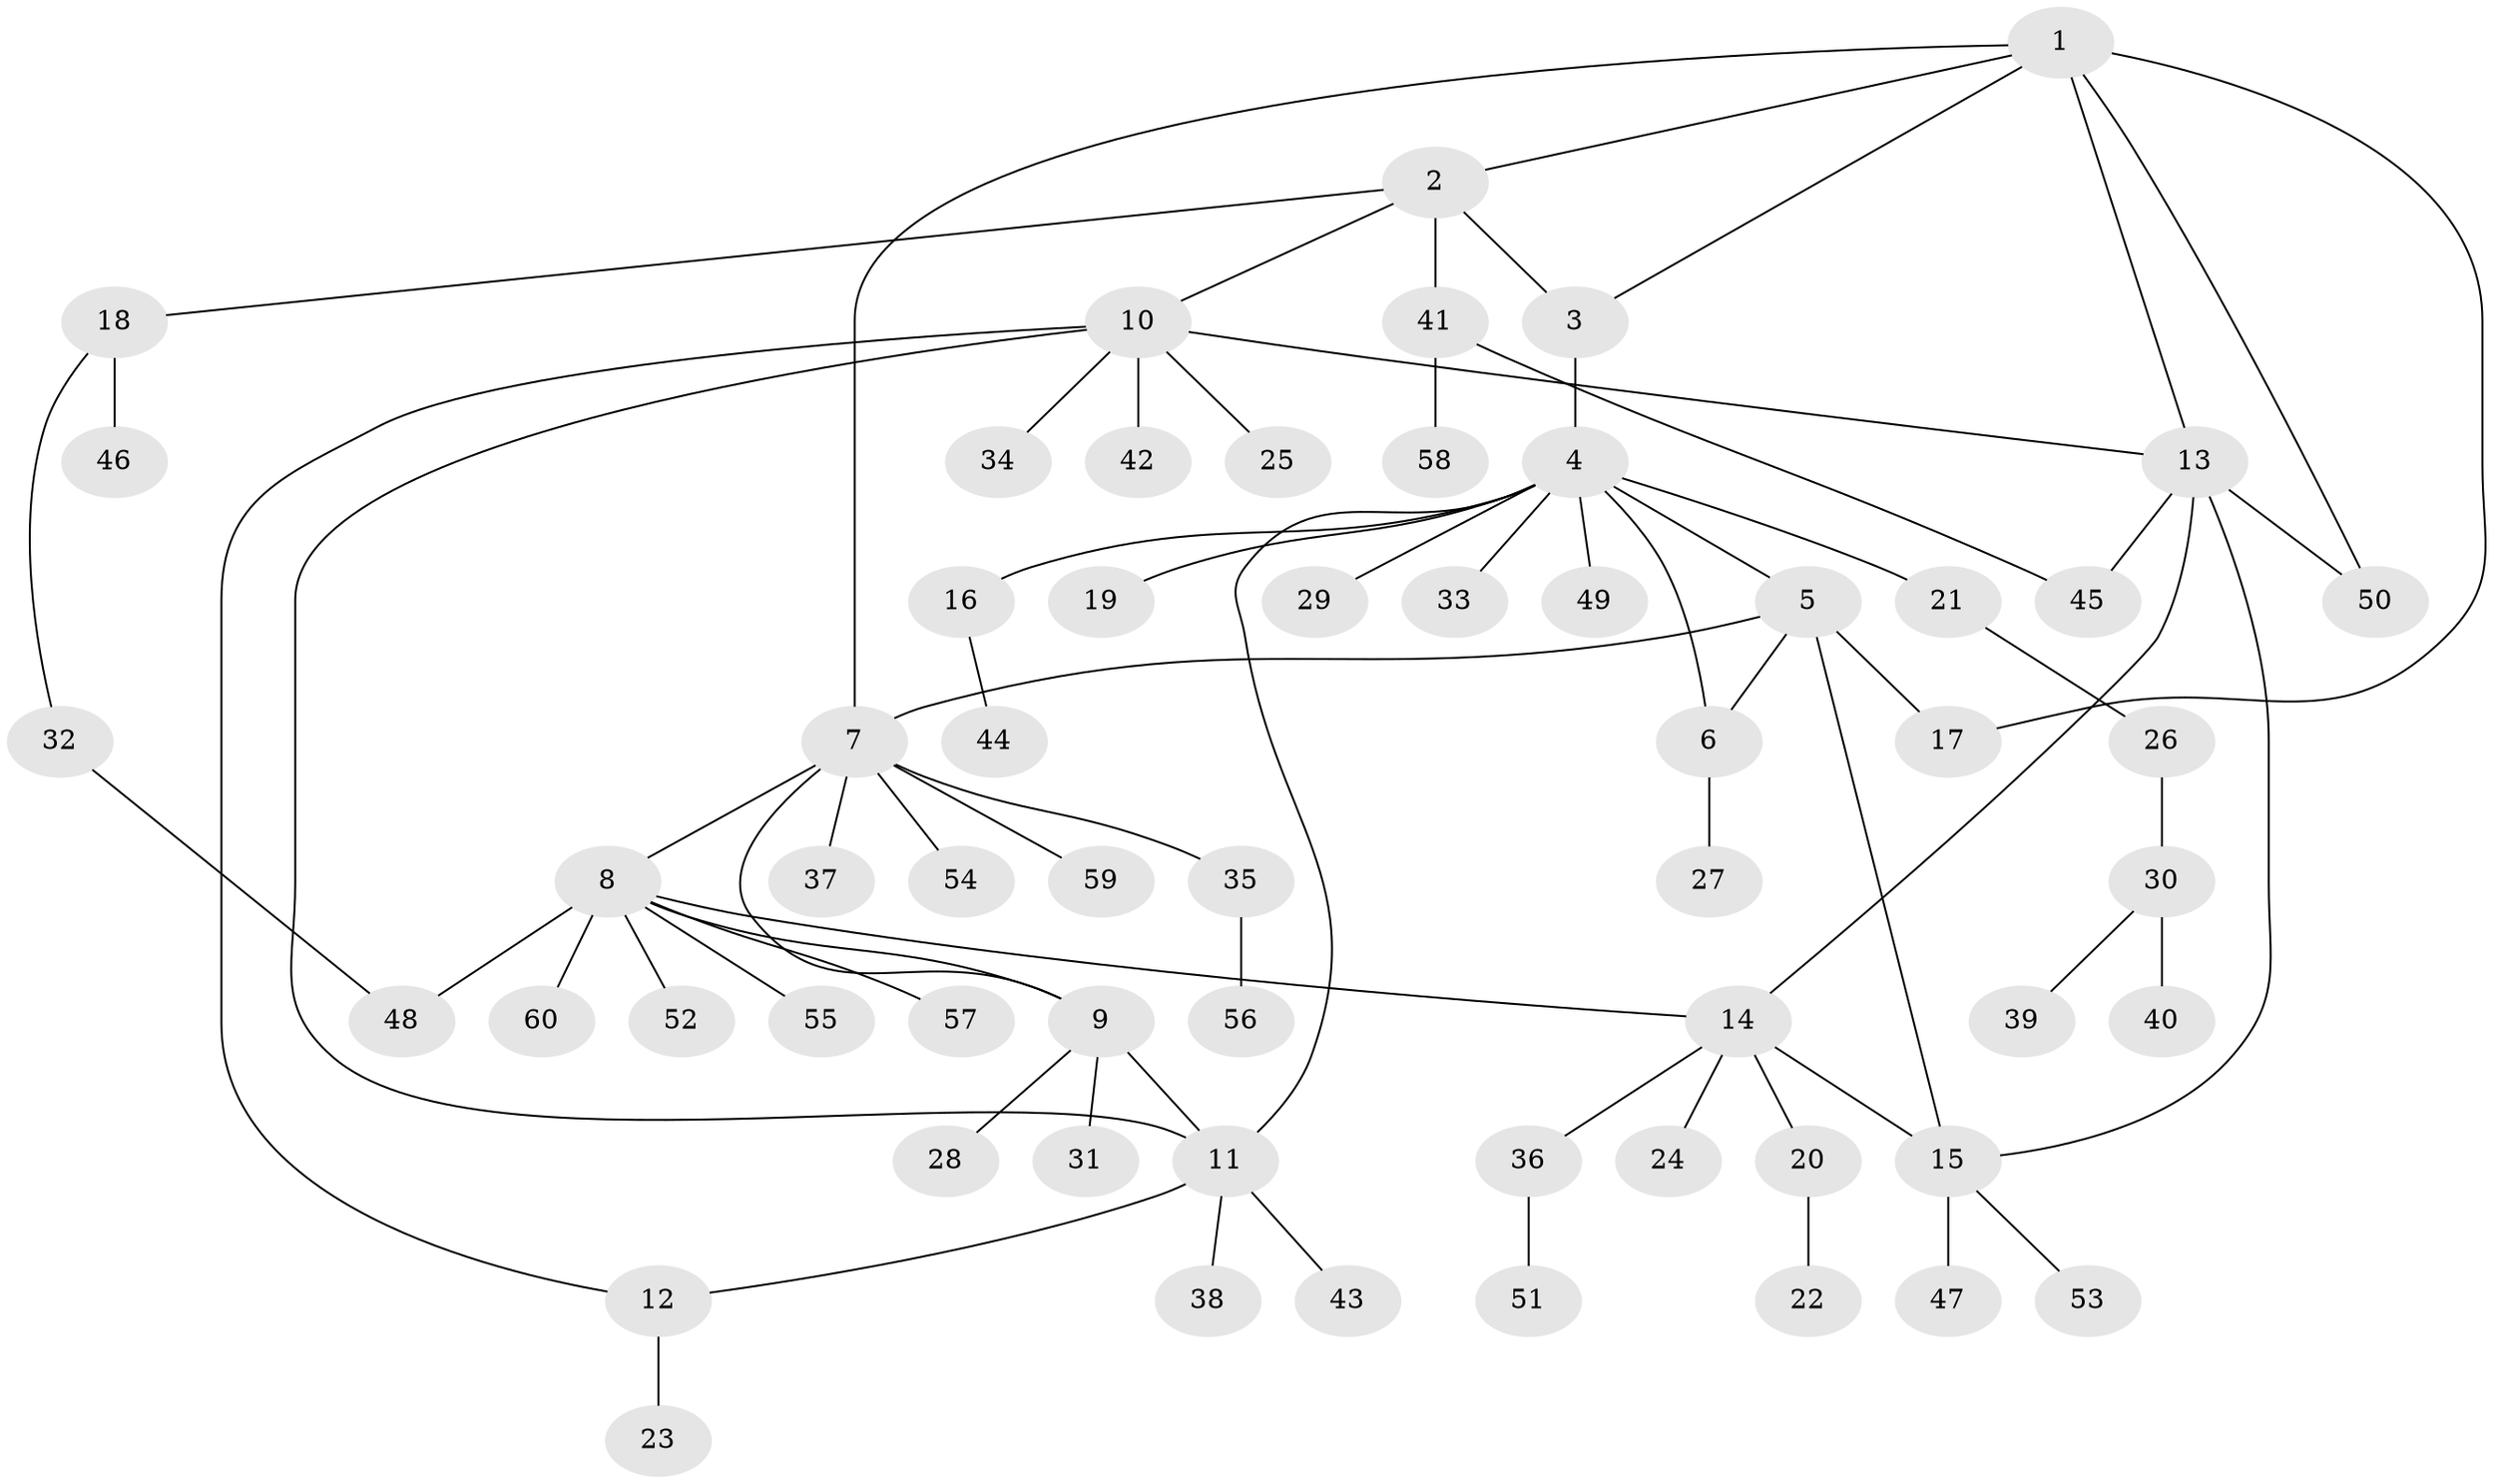 // Generated by graph-tools (version 1.1) at 2025/02/03/09/25 03:02:51]
// undirected, 60 vertices, 74 edges
graph export_dot {
graph [start="1"]
  node [color=gray90,style=filled];
  1;
  2;
  3;
  4;
  5;
  6;
  7;
  8;
  9;
  10;
  11;
  12;
  13;
  14;
  15;
  16;
  17;
  18;
  19;
  20;
  21;
  22;
  23;
  24;
  25;
  26;
  27;
  28;
  29;
  30;
  31;
  32;
  33;
  34;
  35;
  36;
  37;
  38;
  39;
  40;
  41;
  42;
  43;
  44;
  45;
  46;
  47;
  48;
  49;
  50;
  51;
  52;
  53;
  54;
  55;
  56;
  57;
  58;
  59;
  60;
  1 -- 2;
  1 -- 3;
  1 -- 7;
  1 -- 13;
  1 -- 17;
  1 -- 50;
  2 -- 3;
  2 -- 10;
  2 -- 18;
  2 -- 41;
  3 -- 4;
  4 -- 5;
  4 -- 6;
  4 -- 11;
  4 -- 16;
  4 -- 19;
  4 -- 21;
  4 -- 29;
  4 -- 33;
  4 -- 49;
  5 -- 6;
  5 -- 7;
  5 -- 15;
  5 -- 17;
  6 -- 27;
  7 -- 8;
  7 -- 9;
  7 -- 35;
  7 -- 37;
  7 -- 54;
  7 -- 59;
  8 -- 9;
  8 -- 14;
  8 -- 48;
  8 -- 52;
  8 -- 55;
  8 -- 57;
  8 -- 60;
  9 -- 11;
  9 -- 28;
  9 -- 31;
  10 -- 11;
  10 -- 12;
  10 -- 13;
  10 -- 25;
  10 -- 34;
  10 -- 42;
  11 -- 12;
  11 -- 38;
  11 -- 43;
  12 -- 23;
  13 -- 14;
  13 -- 15;
  13 -- 45;
  13 -- 50;
  14 -- 15;
  14 -- 20;
  14 -- 24;
  14 -- 36;
  15 -- 47;
  15 -- 53;
  16 -- 44;
  18 -- 32;
  18 -- 46;
  20 -- 22;
  21 -- 26;
  26 -- 30;
  30 -- 39;
  30 -- 40;
  32 -- 48;
  35 -- 56;
  36 -- 51;
  41 -- 45;
  41 -- 58;
}
